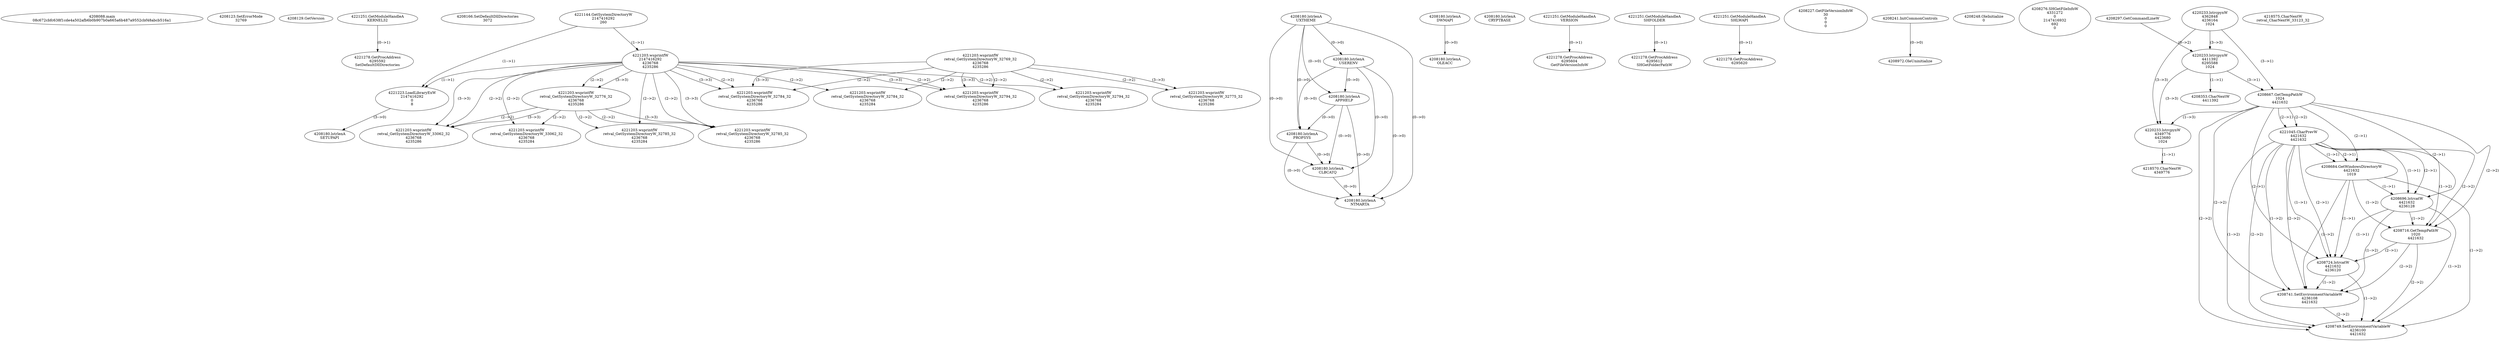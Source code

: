 // Global SCDG with merge call
digraph {
	0 [label="4208088.main
08c672cbfc638f1cde4a502afb6b0b907b0a665a6b487a9552cbf48abcb516a1"]
	1 [label="4208123.SetErrorMode
32769"]
	2 [label="4208129.GetVersion
"]
	3 [label="4221251.GetModuleHandleA
KERNEL32"]
	4 [label="4221278.GetProcAddress
6295592
SetDefaultDllDirectories"]
	3 -> 4 [label="(0-->1)"]
	5 [label="4208166.SetDefaultDllDirectories
3072"]
	6 [label="4221144.GetSystemDirectoryW
2147416292
260"]
	7 [label="4221203.wsprintfW
2147416292
4236768
4235286"]
	6 -> 7 [label="(1-->1)"]
	8 [label="4221223.LoadLibraryExW
2147416292
0
8"]
	6 -> 8 [label="(1-->1)"]
	7 -> 8 [label="(1-->1)"]
	9 [label="4208180.lstrlenA
UXTHEME"]
	10 [label="4208180.lstrlenA
USERENV"]
	9 -> 10 [label="(0-->0)"]
	11 [label="4221203.wsprintfW
retval_GetSystemDirectoryW_32776_32
4236768
4235286"]
	7 -> 11 [label="(2-->2)"]
	7 -> 11 [label="(3-->3)"]
	12 [label="4208180.lstrlenA
SETUPAPI"]
	8 -> 12 [label="(3-->0)"]
	13 [label="4221203.wsprintfW
retval_GetSystemDirectoryW_33062_32
4236768
4235286"]
	7 -> 13 [label="(2-->2)"]
	11 -> 13 [label="(2-->2)"]
	7 -> 13 [label="(3-->3)"]
	11 -> 13 [label="(3-->3)"]
	14 [label="4208180.lstrlenA
APPHELP"]
	9 -> 14 [label="(0-->0)"]
	10 -> 14 [label="(0-->0)"]
	15 [label="4208180.lstrlenA
PROPSYS"]
	9 -> 15 [label="(0-->0)"]
	10 -> 15 [label="(0-->0)"]
	14 -> 15 [label="(0-->0)"]
	16 [label="4208180.lstrlenA
DWMAPI"]
	17 [label="4208180.lstrlenA
CRYPTBASE"]
	18 [label="4208180.lstrlenA
OLEACC"]
	16 -> 18 [label="(0-->0)"]
	19 [label="4208180.lstrlenA
CLBCATQ"]
	9 -> 19 [label="(0-->0)"]
	10 -> 19 [label="(0-->0)"]
	14 -> 19 [label="(0-->0)"]
	15 -> 19 [label="(0-->0)"]
	20 [label="4208180.lstrlenA
NTMARTA"]
	9 -> 20 [label="(0-->0)"]
	10 -> 20 [label="(0-->0)"]
	14 -> 20 [label="(0-->0)"]
	15 -> 20 [label="(0-->0)"]
	19 -> 20 [label="(0-->0)"]
	21 [label="4221251.GetModuleHandleA
VERSION"]
	22 [label="4221278.GetProcAddress
6295604
GetFileVersionInfoW"]
	21 -> 22 [label="(0-->1)"]
	23 [label="4221251.GetModuleHandleA
SHFOLDER"]
	24 [label="4221278.GetProcAddress
6295612
SHGetFolderPathW"]
	23 -> 24 [label="(0-->1)"]
	25 [label="4221251.GetModuleHandleA
SHLWAPI"]
	26 [label="4221278.GetProcAddress
6295620
"]
	25 -> 26 [label="(0-->1)"]
	27 [label="4221203.wsprintfW
retval_GetSystemDirectoryW_33062_32
4236768
4235284"]
	7 -> 27 [label="(2-->2)"]
	11 -> 27 [label="(2-->2)"]
	28 [label="4221203.wsprintfW
retval_GetSystemDirectoryW_32785_32
4236768
4235284"]
	7 -> 28 [label="(2-->2)"]
	11 -> 28 [label="(2-->2)"]
	29 [label="4208227.GetFileVersionInfoW
30
0
0
0"]
	30 [label="4208241.InitCommonControls
"]
	31 [label="4208248.OleInitialize
0"]
	32 [label="4208276.SHGetFileInfoW
4331272
0
2147416932
692
0"]
	33 [label="4220233.lstrcpynW
4362848
4236164
1024"]
	34 [label="4208297.GetCommandLineW
"]
	35 [label="4220233.lstrcpynW
4411392
6295588
1024"]
	34 -> 35 [label="(0-->2)"]
	33 -> 35 [label="(3-->3)"]
	36 [label="4208353.CharNextW
4411392"]
	35 -> 36 [label="(1-->1)"]
	37 [label="4208667.GetTempPathW
1024
4421632"]
	33 -> 37 [label="(3-->1)"]
	35 -> 37 [label="(3-->1)"]
	38 [label="4221045.CharPrevW
4421632
4421632"]
	37 -> 38 [label="(2-->1)"]
	37 -> 38 [label="(2-->2)"]
	39 [label="4208684.GetWindowsDirectoryW
4421632
1019"]
	37 -> 39 [label="(2-->1)"]
	38 -> 39 [label="(1-->1)"]
	38 -> 39 [label="(2-->1)"]
	40 [label="4208696.lstrcatW
4421632
4236128"]
	37 -> 40 [label="(2-->1)"]
	38 -> 40 [label="(1-->1)"]
	38 -> 40 [label="(2-->1)"]
	39 -> 40 [label="(1-->1)"]
	41 [label="4208716.GetTempPathW
1020
4421632"]
	37 -> 41 [label="(2-->2)"]
	38 -> 41 [label="(1-->2)"]
	38 -> 41 [label="(2-->2)"]
	39 -> 41 [label="(1-->2)"]
	40 -> 41 [label="(1-->2)"]
	42 [label="4208724.lstrcatW
4421632
4236120"]
	37 -> 42 [label="(2-->1)"]
	38 -> 42 [label="(1-->1)"]
	38 -> 42 [label="(2-->1)"]
	39 -> 42 [label="(1-->1)"]
	40 -> 42 [label="(1-->1)"]
	41 -> 42 [label="(2-->1)"]
	43 [label="4208741.SetEnvironmentVariableW
4236108
4421632"]
	37 -> 43 [label="(2-->2)"]
	38 -> 43 [label="(1-->2)"]
	38 -> 43 [label="(2-->2)"]
	39 -> 43 [label="(1-->2)"]
	40 -> 43 [label="(1-->2)"]
	41 -> 43 [label="(2-->2)"]
	42 -> 43 [label="(1-->2)"]
	44 [label="4208749.SetEnvironmentVariableW
4236100
4421632"]
	37 -> 44 [label="(2-->2)"]
	38 -> 44 [label="(1-->2)"]
	38 -> 44 [label="(2-->2)"]
	39 -> 44 [label="(1-->2)"]
	40 -> 44 [label="(1-->2)"]
	41 -> 44 [label="(2-->2)"]
	42 -> 44 [label="(1-->2)"]
	43 -> 44 [label="(2-->2)"]
	45 [label="4220233.lstrcpynW
4349776
4423680
1024"]
	33 -> 45 [label="(3-->3)"]
	35 -> 45 [label="(3-->3)"]
	37 -> 45 [label="(1-->3)"]
	46 [label="4218570.CharNextW
4349776"]
	45 -> 46 [label="(1-->1)"]
	47 [label="4218575.CharNextW
retval_CharNextW_33123_32"]
	48 [label="4208972.OleUninitialize
"]
	30 -> 48 [label="(0-->0)"]
	49 [label="4221203.wsprintfW
retval_GetSystemDirectoryW_32769_32
4236768
4235286"]
	50 [label="4221203.wsprintfW
retval_GetSystemDirectoryW_32775_32
4236768
4235286"]
	49 -> 50 [label="(2-->2)"]
	49 -> 50 [label="(3-->3)"]
	51 [label="4221203.wsprintfW
retval_GetSystemDirectoryW_32784_32
4236768
4235286"]
	7 -> 51 [label="(2-->2)"]
	49 -> 51 [label="(2-->2)"]
	7 -> 51 [label="(3-->3)"]
	49 -> 51 [label="(3-->3)"]
	52 [label="4221203.wsprintfW
retval_GetSystemDirectoryW_32785_32
4236768
4235286"]
	7 -> 52 [label="(2-->2)"]
	11 -> 52 [label="(2-->2)"]
	7 -> 52 [label="(3-->3)"]
	11 -> 52 [label="(3-->3)"]
	53 [label="4221203.wsprintfW
retval_GetSystemDirectoryW_32784_32
4236768
4235284"]
	7 -> 53 [label="(2-->2)"]
	49 -> 53 [label="(2-->2)"]
	54 [label="4221203.wsprintfW
retval_GetSystemDirectoryW_32794_32
4236768
4235286"]
	7 -> 54 [label="(2-->2)"]
	49 -> 54 [label="(2-->2)"]
	7 -> 54 [label="(3-->3)"]
	49 -> 54 [label="(3-->3)"]
	55 [label="4221203.wsprintfW
retval_GetSystemDirectoryW_32794_32
4236768
4235284"]
	7 -> 55 [label="(2-->2)"]
	49 -> 55 [label="(2-->2)"]
}
